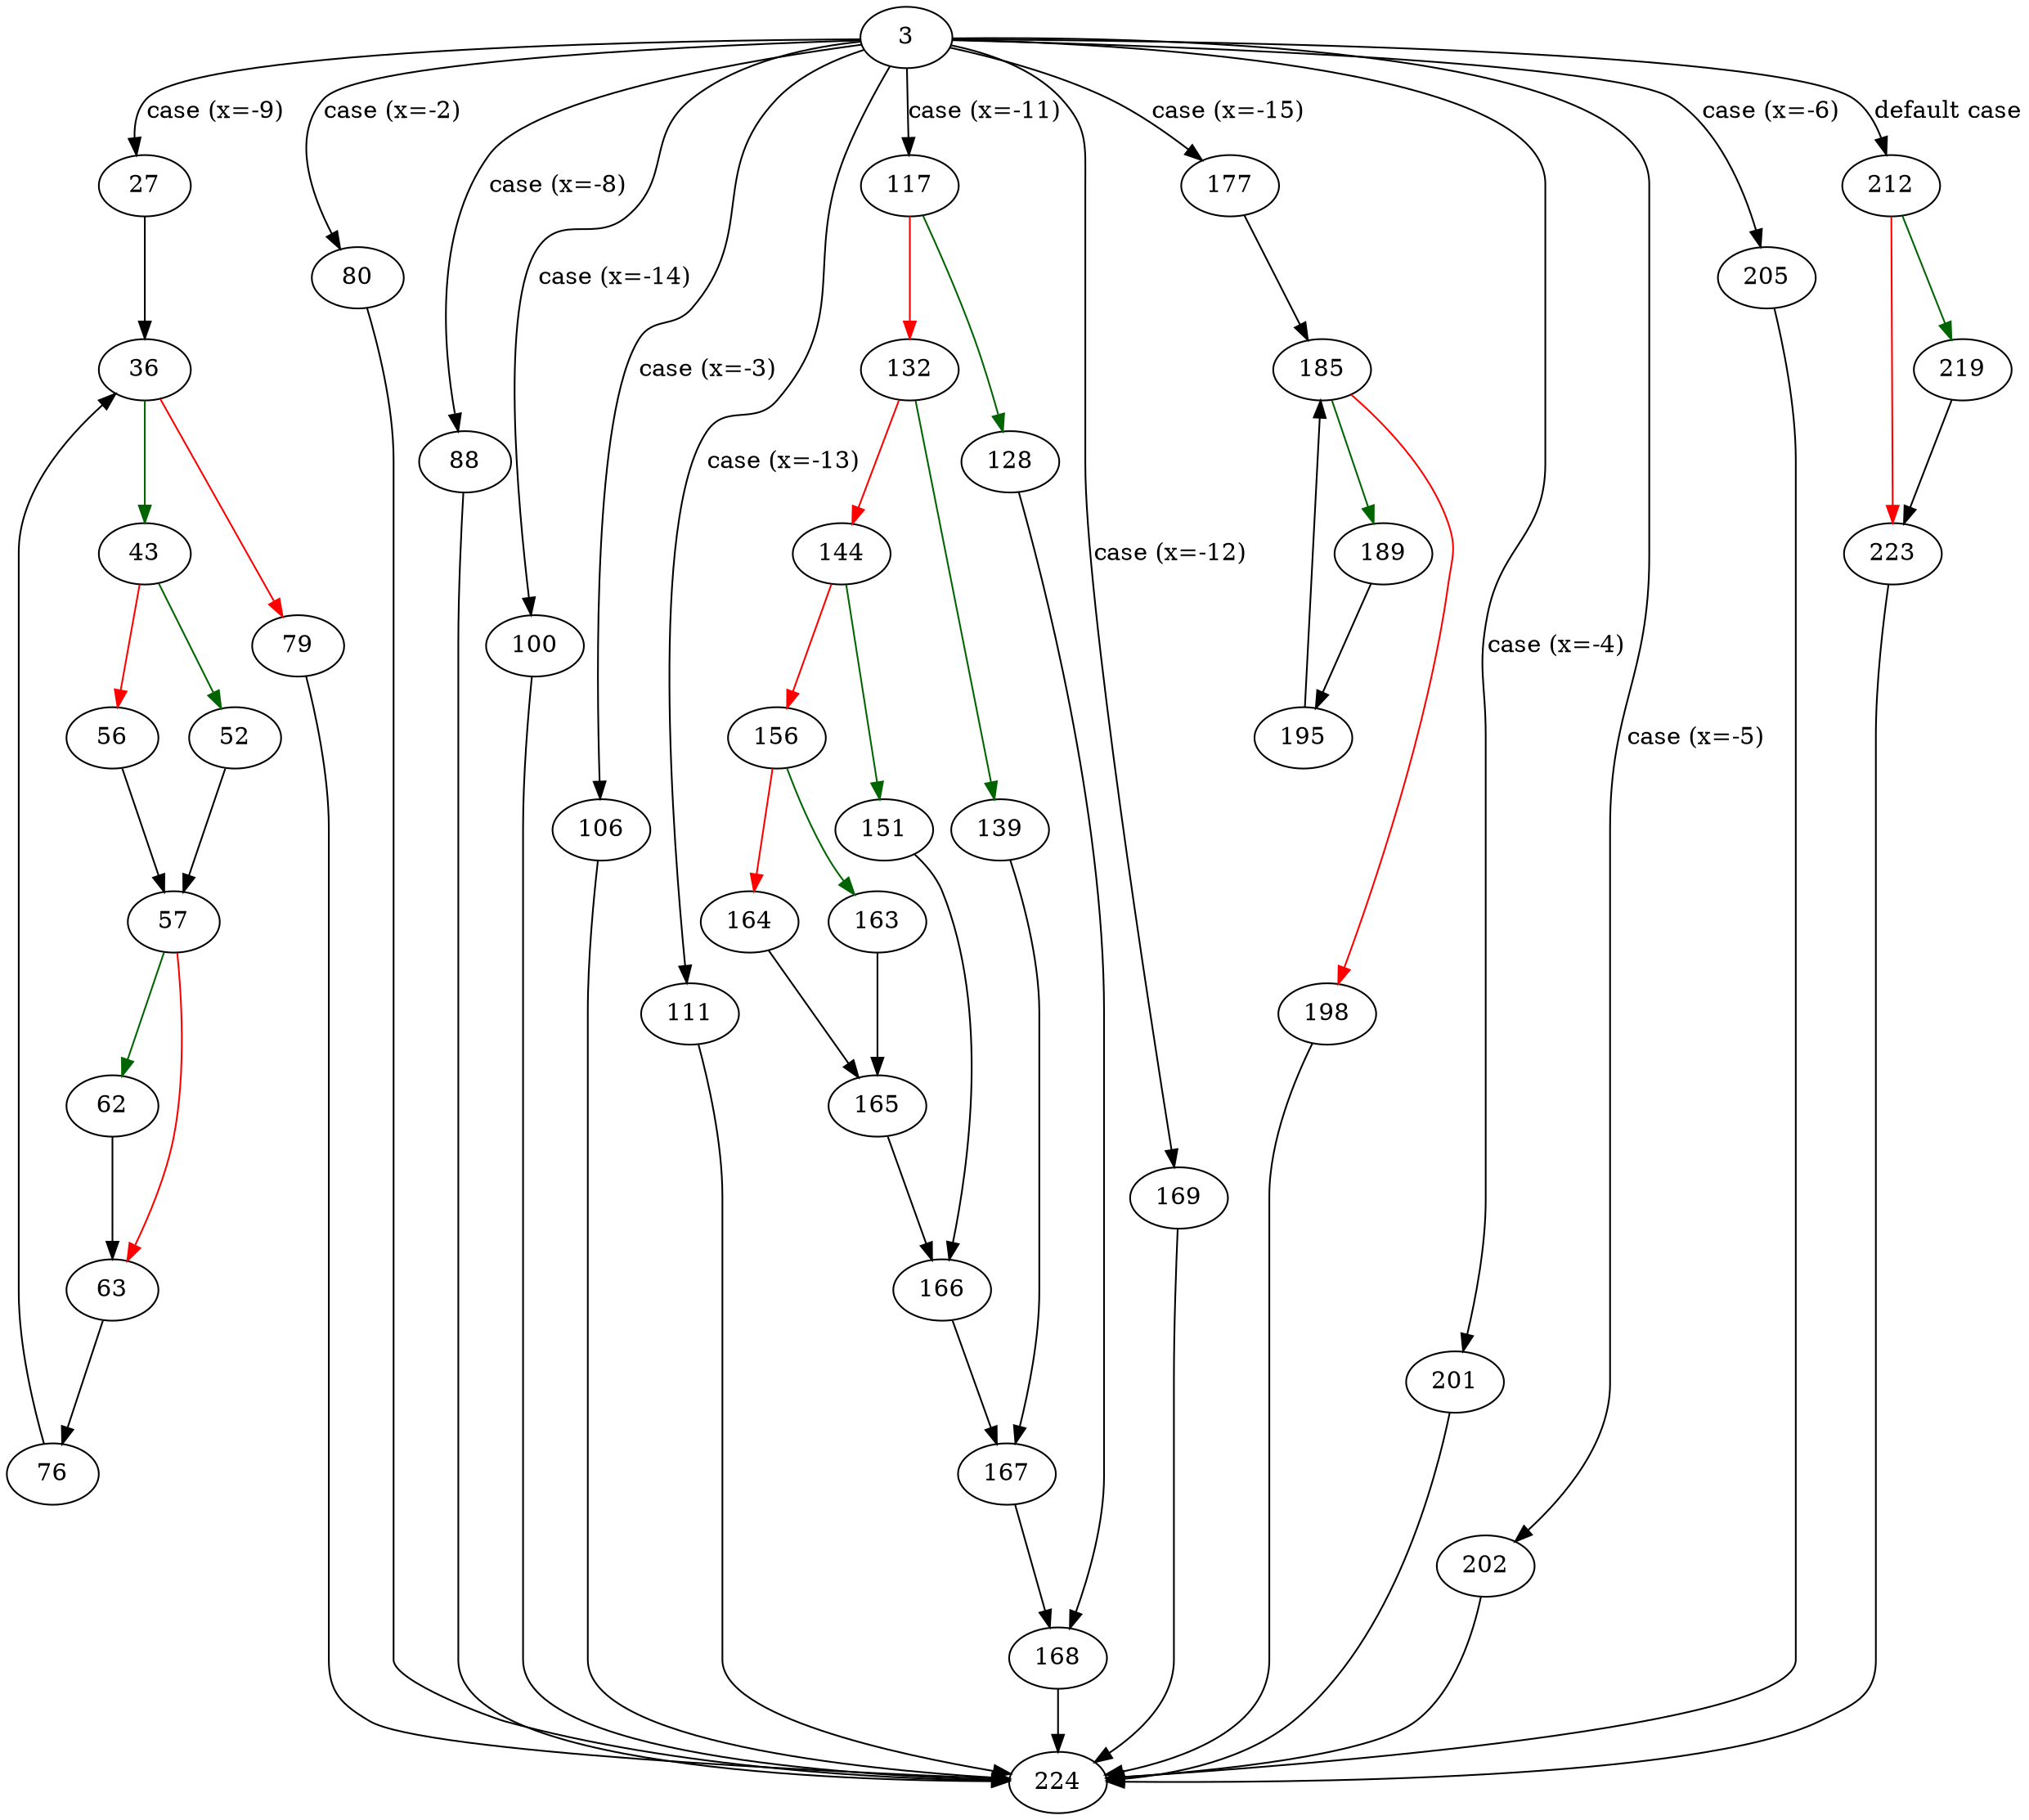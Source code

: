 strict digraph "displayP4" {
	// Node definitions.
	3 [entry=true];
	27;
	80;
	88;
	100;
	106;
	111;
	117;
	169;
	177;
	201;
	202;
	205;
	212;
	36;
	43;
	79;
	52;
	56;
	57;
	62;
	63;
	76;
	224;
	128;
	132;
	168;
	139;
	144;
	167;
	151;
	156;
	166;
	163;
	164;
	165;
	185;
	189;
	198;
	195;
	219;
	223;

	// Edge definitions.
	3 -> 27 [
		cond="case (x=-9)"
		label="case (x=-9)"
	];
	3 -> 80 [
		cond="case (x=-2)"
		label="case (x=-2)"
	];
	3 -> 88 [
		cond="case (x=-8)"
		label="case (x=-8)"
	];
	3 -> 100 [
		cond="case (x=-14)"
		label="case (x=-14)"
	];
	3 -> 106 [
		cond="case (x=-3)"
		label="case (x=-3)"
	];
	3 -> 111 [
		cond="case (x=-13)"
		label="case (x=-13)"
	];
	3 -> 117 [
		cond="case (x=-11)"
		label="case (x=-11)"
	];
	3 -> 169 [
		cond="case (x=-12)"
		label="case (x=-12)"
	];
	3 -> 177 [
		cond="case (x=-15)"
		label="case (x=-15)"
	];
	3 -> 201 [
		cond="case (x=-4)"
		label="case (x=-4)"
	];
	3 -> 202 [
		cond="case (x=-5)"
		label="case (x=-5)"
	];
	3 -> 205 [
		cond="case (x=-6)"
		label="case (x=-6)"
	];
	3 -> 212 [
		cond="default case"
		label="default case"
	];
	27 -> 36;
	80 -> 224;
	88 -> 224;
	100 -> 224;
	106 -> 224;
	111 -> 224;
	117 -> 128 [
		color=darkgreen
		cond=true
	];
	117 -> 132 [
		color=red
		cond=false
	];
	169 -> 224;
	177 -> 185;
	201 -> 224;
	202 -> 224;
	205 -> 224;
	212 -> 219 [
		color=darkgreen
		cond=true
	];
	212 -> 223 [
		color=red
		cond=false
	];
	36 -> 43 [
		color=darkgreen
		cond=true
	];
	36 -> 79 [
		color=red
		cond=false
	];
	43 -> 52 [
		color=darkgreen
		cond=true
	];
	43 -> 56 [
		color=red
		cond=false
	];
	79 -> 224;
	52 -> 57;
	56 -> 57;
	57 -> 62 [
		color=darkgreen
		cond=true
	];
	57 -> 63 [
		color=red
		cond=false
	];
	62 -> 63;
	63 -> 76;
	76 -> 36;
	128 -> 168;
	132 -> 139 [
		color=darkgreen
		cond=true
	];
	132 -> 144 [
		color=red
		cond=false
	];
	168 -> 224;
	139 -> 167;
	144 -> 151 [
		color=darkgreen
		cond=true
	];
	144 -> 156 [
		color=red
		cond=false
	];
	167 -> 168;
	151 -> 166;
	156 -> 163 [
		color=darkgreen
		cond=true
	];
	156 -> 164 [
		color=red
		cond=false
	];
	166 -> 167;
	163 -> 165;
	164 -> 165;
	165 -> 166;
	185 -> 189 [
		color=darkgreen
		cond=true
	];
	185 -> 198 [
		color=red
		cond=false
	];
	189 -> 195;
	198 -> 224;
	195 -> 185;
	219 -> 223;
	223 -> 224;
}